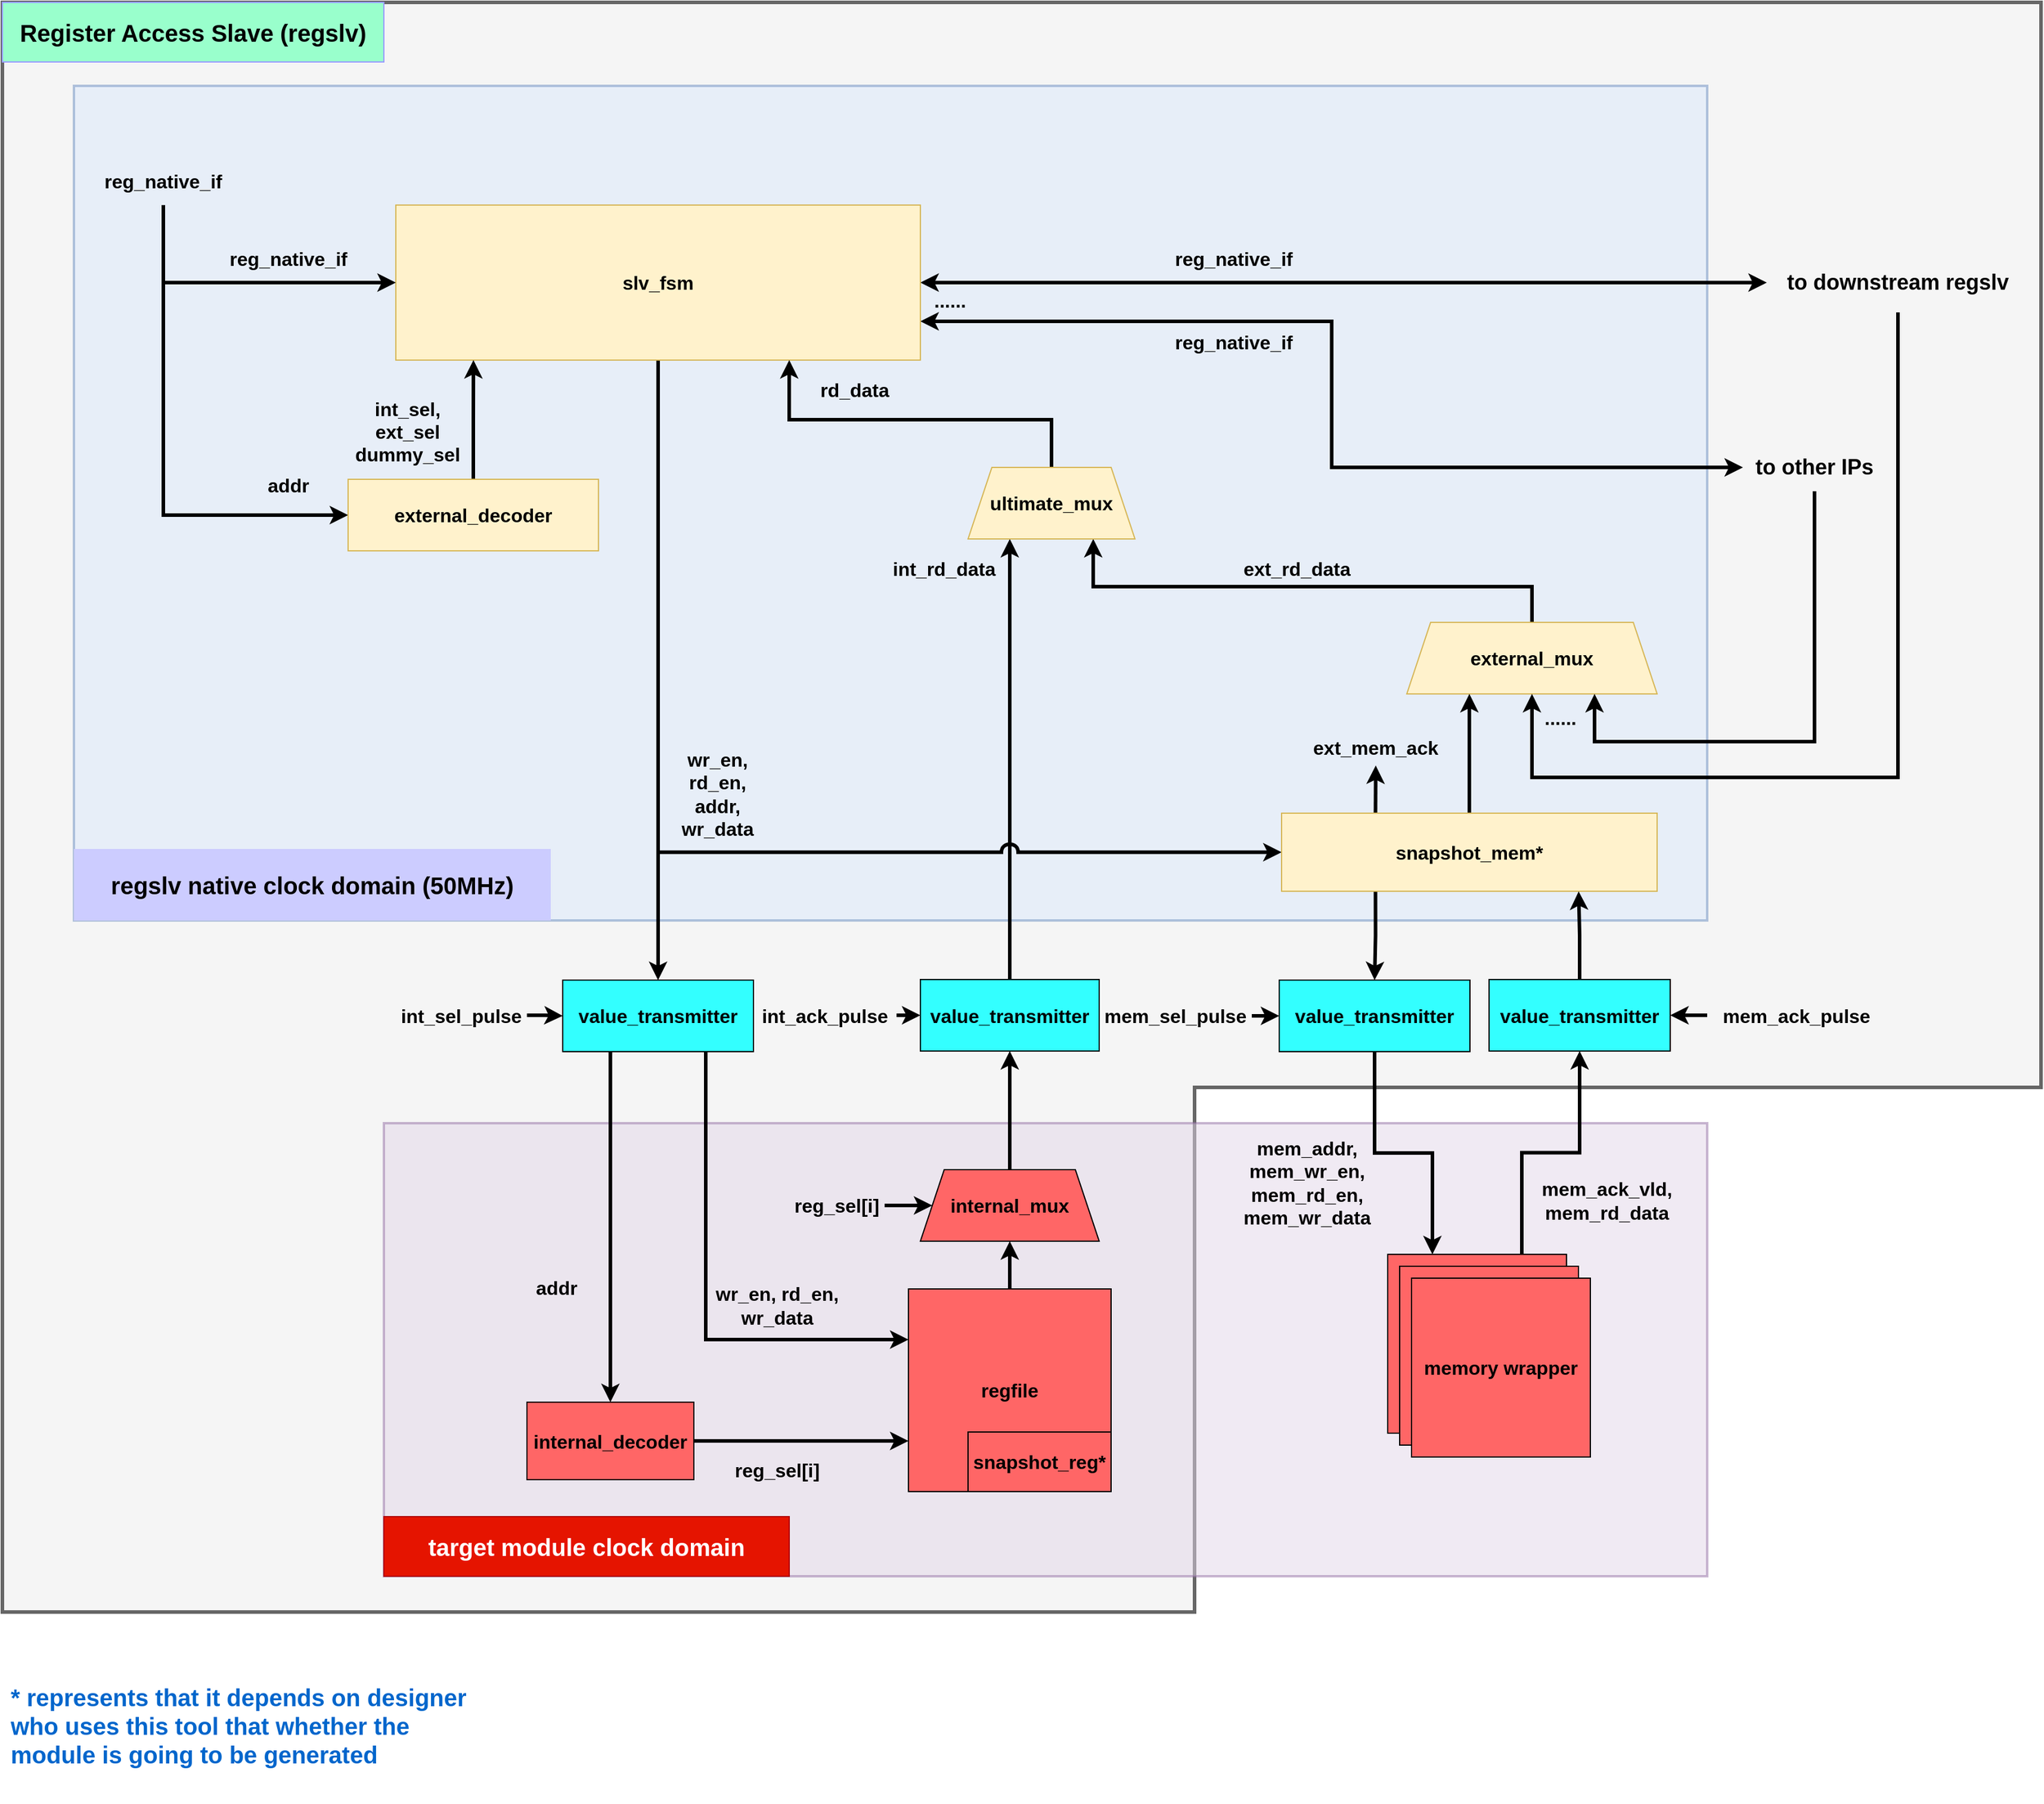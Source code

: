 <mxfile>
    <diagram id="2k0niPkLQAnHQQOvK0RH" name="第 1 页">
        <mxGraphModel dx="1831" dy="936" grid="1" gridSize="10" guides="1" tooltips="1" connect="1" arrows="1" fold="1" page="1" pageScale="1" pageWidth="2336" pageHeight="1654" math="0" shadow="0">
            <root>
                <mxCell id="0"/>
                <mxCell id="1" parent="0"/>
                <mxCell id="248" value="" style="shape=corner;whiteSpace=wrap;html=1;fillColor=#f5f5f5;dx=1000;dy=910;strokeWidth=3;strokeColor=#666666;fontColor=#333333;fontSize=16;" parent="1" vertex="1">
                    <mxGeometry x="70" y="120" width="1710" height="1350" as="geometry"/>
                </mxCell>
                <mxCell id="250" value="" style="rounded=0;whiteSpace=wrap;html=1;fillColor=#e1d5e7;strokeColor=#9673a6;strokeWidth=2;opacity=50;fontSize=16;" parent="1" vertex="1">
                    <mxGeometry x="390" y="1060" width="1110" height="380" as="geometry"/>
                </mxCell>
                <mxCell id="244" value="" style="rounded=0;whiteSpace=wrap;html=1;fillColor=#dae8fc;strokeColor=#6c8ebf;strokeWidth=2;opacity=50;fontSize=16;" parent="1" vertex="1">
                    <mxGeometry x="130" y="190" width="1370" height="700" as="geometry"/>
                </mxCell>
                <mxCell id="12" value="&lt;b style=&quot;font-size: 16px;&quot;&gt;value_transmitter&lt;/b&gt;" style="rounded=0;whiteSpace=wrap;html=1;fontColor=#000000;fillColor=#33FFFF;fontSize=16;" parent="1" vertex="1">
                    <mxGeometry x="540" y="940" width="160" height="60" as="geometry"/>
                </mxCell>
                <mxCell id="143" style="edgeStyle=orthogonalEdgeStyle;rounded=0;html=1;exitX=0.5;exitY=0;exitDx=0;exitDy=0;entryX=0.25;entryY=1;entryDx=0;entryDy=0;fontSize=16;fontColor=#000000;startArrow=none;startFill=0;strokeWidth=3;" parent="1" source="16" target="108" edge="1">
                    <mxGeometry relative="1" as="geometry"/>
                </mxCell>
                <mxCell id="16" value="&lt;b style=&quot;font-size: 16px;&quot;&gt;value_transmitter&lt;/b&gt;" style="rounded=0;whiteSpace=wrap;html=1;fontColor=#000000;fillColor=#33FFFF;fontSize=16;" parent="1" vertex="1">
                    <mxGeometry x="840" y="939.5" width="150" height="60" as="geometry"/>
                </mxCell>
                <mxCell id="221" style="edgeStyle=orthogonalEdgeStyle;rounded=0;html=1;exitX=1;exitY=0.75;exitDx=0;exitDy=0;entryX=0;entryY=0.5;entryDx=0;entryDy=0;fontSize=16;fontColor=#0066CC;strokeWidth=3;startArrow=classic;startFill=1;" parent="1" source="52" target="212" edge="1">
                    <mxGeometry relative="1" as="geometry"/>
                </mxCell>
                <mxCell id="223" style="edgeStyle=orthogonalEdgeStyle;rounded=0;html=1;exitX=1;exitY=0.5;exitDx=0;exitDy=0;fontSize=16;fontColor=#0066CC;strokeWidth=3;entryX=0;entryY=0.5;entryDx=0;entryDy=0;startArrow=classic;startFill=1;" parent="1" source="52" target="224" edge="1">
                    <mxGeometry relative="1" as="geometry">
                        <mxPoint x="1741.0" y="354.75" as="targetPoint"/>
                    </mxGeometry>
                </mxCell>
                <mxCell id="226" style="edgeStyle=orthogonalEdgeStyle;rounded=0;html=1;exitX=0.5;exitY=1;exitDx=0;exitDy=0;entryX=0;entryY=0.5;entryDx=0;entryDy=0;fontSize=16;fontColor=#0066CC;strokeWidth=3;jumpStyle=arc;jumpSize=10;" parent="1" target="116" edge="1">
                    <mxGeometry relative="1" as="geometry">
                        <Array as="points">
                            <mxPoint x="620" y="833"/>
                        </Array>
                        <mxPoint x="620" y="400" as="sourcePoint"/>
                    </mxGeometry>
                </mxCell>
                <mxCell id="235" style="edgeStyle=orthogonalEdgeStyle;rounded=0;html=1;exitX=0.5;exitY=1;exitDx=0;exitDy=0;entryX=0.5;entryY=0;entryDx=0;entryDy=0;strokeWidth=3;fontSize=16;" parent="1" source="52" target="12" edge="1">
                    <mxGeometry relative="1" as="geometry"/>
                </mxCell>
                <mxCell id="52" value="slv_fsm" style="rounded=0;whiteSpace=wrap;html=1;fontStyle=1;fillColor=#fff2cc;fontSize=16;strokeColor=#d6b656;" parent="1" vertex="1">
                    <mxGeometry x="400" y="290" width="440" height="130" as="geometry"/>
                </mxCell>
                <mxCell id="57" value="&lt;b style=&quot;font-size: 16px;&quot;&gt;value_transmitter&lt;/b&gt;" style="rounded=0;whiteSpace=wrap;html=1;fontColor=#000000;fillColor=#33FFFF;fontSize=16;" parent="1" vertex="1">
                    <mxGeometry x="1141" y="940" width="160" height="60" as="geometry"/>
                </mxCell>
                <mxCell id="118" style="edgeStyle=orthogonalEdgeStyle;rounded=0;html=1;exitX=0.5;exitY=1;exitDx=0;exitDy=0;entryX=0;entryY=0.5;entryDx=0;entryDy=0;fontSize=16;fontColor=#000000;startArrow=none;startFill=0;strokeWidth=3;" parent="1" source="104" target="119" edge="1">
                    <mxGeometry relative="1" as="geometry">
                        <mxPoint x="355" y="550" as="targetPoint"/>
                    </mxGeometry>
                </mxCell>
                <mxCell id="121" style="edgeStyle=orthogonalEdgeStyle;rounded=0;html=1;exitX=0.5;exitY=1;exitDx=0;exitDy=0;entryX=0;entryY=0.5;entryDx=0;entryDy=0;fontSize=16;fontColor=#000000;startArrow=none;startFill=0;strokeWidth=3;" parent="1" source="104" target="52" edge="1">
                    <mxGeometry relative="1" as="geometry"/>
                </mxCell>
                <mxCell id="104" value="&lt;b style=&quot;font-size: 16px&quot;&gt;reg_native_if&lt;/b&gt;&lt;b style=&quot;font-size: 16px&quot;&gt;&lt;br style=&quot;font-size: 16px&quot;&gt;&lt;/b&gt;" style="text;html=1;strokeColor=none;fillColor=none;align=center;verticalAlign=middle;whiteSpace=wrap;rounded=0;fontSize=16;fontColor=#000000;" parent="1" vertex="1">
                    <mxGeometry x="120" y="250" width="170" height="40" as="geometry"/>
                </mxCell>
                <mxCell id="144" style="edgeStyle=orthogonalEdgeStyle;rounded=0;html=1;exitX=0.5;exitY=0;exitDx=0;exitDy=0;entryX=0.75;entryY=1;entryDx=0;entryDy=0;fontSize=16;fontColor=#000000;startArrow=none;startFill=0;strokeWidth=3;" parent="1" source="107" target="108" edge="1">
                    <mxGeometry relative="1" as="geometry">
                        <Array as="points">
                            <mxPoint x="1353" y="610"/>
                            <mxPoint x="985" y="610"/>
                        </Array>
                    </mxGeometry>
                </mxCell>
                <mxCell id="107" value="&lt;font color=&quot;#000000&quot; style=&quot;font-size: 16px;&quot;&gt;&lt;b style=&quot;font-size: 16px;&quot;&gt;external_mux&lt;/b&gt;&lt;/font&gt;" style="shape=trapezoid;perimeter=trapezoidPerimeter;whiteSpace=wrap;html=1;fixedSize=1;fontSize=16;fillColor=#fff2cc;strokeColor=#d6b656;" parent="1" vertex="1">
                    <mxGeometry x="1248" y="640" width="210" height="60" as="geometry"/>
                </mxCell>
                <mxCell id="142" style="edgeStyle=orthogonalEdgeStyle;rounded=0;html=1;exitX=0.5;exitY=0;exitDx=0;exitDy=0;entryX=0.75;entryY=1;entryDx=0;entryDy=0;fontSize=16;fontColor=#000000;startArrow=none;startFill=0;strokeWidth=3;" parent="1" source="108" target="52" edge="1">
                    <mxGeometry relative="1" as="geometry">
                        <Array as="points">
                            <mxPoint x="950" y="470"/>
                            <mxPoint x="730" y="470"/>
                        </Array>
                    </mxGeometry>
                </mxCell>
                <mxCell id="108" value="&lt;font color=&quot;#000000&quot; style=&quot;font-size: 16px;&quot;&gt;&lt;b style=&quot;font-size: 16px;&quot;&gt;ultimate_mux&lt;/b&gt;&lt;/font&gt;" style="shape=trapezoid;perimeter=trapezoidPerimeter;whiteSpace=wrap;html=1;fixedSize=1;fontSize=16;fillColor=#fff2cc;strokeColor=#d6b656;" parent="1" vertex="1">
                    <mxGeometry x="880" y="510" width="140" height="60" as="geometry"/>
                </mxCell>
                <mxCell id="165" style="edgeStyle=orthogonalEdgeStyle;rounded=0;html=1;exitX=0.5;exitY=0;exitDx=0;exitDy=0;entryX=0.25;entryY=1;entryDx=0;entryDy=0;fontSize=16;fontColor=#000000;startArrow=none;startFill=0;strokeWidth=3;" parent="1" source="116" target="107" edge="1">
                    <mxGeometry relative="1" as="geometry"/>
                </mxCell>
                <mxCell id="184" style="edgeStyle=orthogonalEdgeStyle;html=1;exitX=0.25;exitY=1;exitDx=0;exitDy=0;entryX=0.5;entryY=0;entryDx=0;entryDy=0;strokeWidth=3;rounded=0;fontSize=16;" parent="1" source="116" target="57" edge="1">
                    <mxGeometry relative="1" as="geometry"/>
                </mxCell>
                <mxCell id="255" style="edgeStyle=orthogonalEdgeStyle;rounded=0;jumpStyle=arc;jumpSize=10;html=1;exitX=0.25;exitY=0;exitDx=0;exitDy=0;entryX=0.5;entryY=1;entryDx=0;entryDy=0;fontSize=16;strokeWidth=3;" parent="1" source="116" target="254" edge="1">
                    <mxGeometry relative="1" as="geometry"/>
                </mxCell>
                <mxCell id="116" value="snapshot_mem*" style="rounded=0;whiteSpace=wrap;html=1;fillColor=#fff2cc;fontStyle=1;fontSize=16;strokeColor=#d6b656;" parent="1" vertex="1">
                    <mxGeometry x="1143" y="800" width="315" height="65.5" as="geometry"/>
                </mxCell>
                <mxCell id="123" style="edgeStyle=orthogonalEdgeStyle;rounded=0;html=1;exitX=0.5;exitY=0;exitDx=0;exitDy=0;entryX=0.148;entryY=1;entryDx=0;entryDy=0;entryPerimeter=0;fontSize=16;fontColor=#000000;startArrow=none;startFill=0;strokeWidth=3;" parent="1" source="119" target="52" edge="1">
                    <mxGeometry relative="1" as="geometry"/>
                </mxCell>
                <mxCell id="119" value="external_decoder" style="rounded=0;whiteSpace=wrap;html=1;fontStyle=1;fillColor=#fff2cc;fontSize=16;strokeColor=#d6b656;" parent="1" vertex="1">
                    <mxGeometry x="360" y="520" width="210" height="60" as="geometry"/>
                </mxCell>
                <mxCell id="122" value="&lt;b style=&quot;font-size: 16px;&quot;&gt;addr&lt;/b&gt;" style="text;html=1;strokeColor=none;fillColor=none;align=center;verticalAlign=middle;whiteSpace=wrap;rounded=0;fontSize=16;fontColor=#000000;" parent="1" vertex="1">
                    <mxGeometry x="280" y="510" width="60" height="30" as="geometry"/>
                </mxCell>
                <mxCell id="124" value="&lt;b style=&quot;font-size: 16px;&quot;&gt;int_sel,&lt;br style=&quot;font-size: 16px;&quot;&gt;ext_sel&lt;br style=&quot;font-size: 16px;&quot;&gt;dummy_sel&lt;br style=&quot;font-size: 16px;&quot;&gt;&lt;/b&gt;" style="text;html=1;strokeColor=none;fillColor=none;align=center;verticalAlign=middle;whiteSpace=wrap;rounded=0;fontSize=16;fontColor=#000000;" parent="1" vertex="1">
                    <mxGeometry x="360" y="449.5" width="100" height="60.5" as="geometry"/>
                </mxCell>
                <mxCell id="151" style="edgeStyle=orthogonalEdgeStyle;rounded=0;html=1;exitX=1;exitY=0.5;exitDx=0;exitDy=0;fontSize=16;fontColor=#000000;startArrow=none;startFill=0;strokeWidth=3;" parent="1" source="150" target="12" edge="1">
                    <mxGeometry relative="1" as="geometry"/>
                </mxCell>
                <mxCell id="150" value="&lt;b style=&quot;font-size: 16px;&quot;&gt;int_sel_pulse&lt;/b&gt;" style="text;html=1;strokeColor=none;fillColor=none;align=center;verticalAlign=middle;whiteSpace=wrap;rounded=0;fontSize=16;fontColor=#000000;" parent="1" vertex="1">
                    <mxGeometry x="400" y="954.5" width="110" height="30" as="geometry"/>
                </mxCell>
                <mxCell id="158" value="&lt;b style=&quot;font-size: 16px;&quot;&gt;wr_en,&lt;br style=&quot;font-size: 16px;&quot;&gt;rd_en,&lt;br style=&quot;font-size: 16px;&quot;&gt;addr,&lt;br style=&quot;font-size: 16px;&quot;&gt;wr_data&lt;/b&gt;" style="text;html=1;strokeColor=none;fillColor=none;align=center;verticalAlign=middle;whiteSpace=wrap;rounded=0;fontSize=16;" parent="1" vertex="1">
                    <mxGeometry x="620" y="741" width="100" height="86" as="geometry"/>
                </mxCell>
                <mxCell id="159" value="&lt;b style=&quot;font-size: 16px;&quot;&gt;reg_native_if&lt;/b&gt;" style="text;html=1;strokeColor=none;fillColor=none;align=center;verticalAlign=middle;whiteSpace=wrap;rounded=0;fontSize=16;fontColor=#000000;" parent="1" vertex="1">
                    <mxGeometry x="245" y="320" width="130" height="30" as="geometry"/>
                </mxCell>
                <mxCell id="174" value="&lt;b style=&quot;font-size: 16px;&quot;&gt;rd_data&lt;/b&gt;" style="text;html=1;strokeColor=none;fillColor=none;align=center;verticalAlign=middle;whiteSpace=wrap;rounded=0;fontSize=16;" parent="1" vertex="1">
                    <mxGeometry x="740" y="430" width="90" height="30" as="geometry"/>
                </mxCell>
                <mxCell id="260" style="edgeStyle=none;html=1;exitX=1;exitY=0.5;exitDx=0;exitDy=0;entryX=0;entryY=0.5;entryDx=0;entryDy=0;fontSize=18;strokeWidth=3;" parent="1" source="176" target="16" edge="1">
                    <mxGeometry relative="1" as="geometry"/>
                </mxCell>
                <mxCell id="176" value="&lt;b style=&quot;font-size: 16px;&quot;&gt;int_ack_pulse&lt;/b&gt;" style="text;html=1;strokeColor=none;fillColor=none;align=center;verticalAlign=middle;whiteSpace=wrap;rounded=0;fontSize=16;" parent="1" vertex="1">
                    <mxGeometry x="700" y="951.5" width="120" height="36" as="geometry"/>
                </mxCell>
                <mxCell id="195" style="edgeStyle=orthogonalEdgeStyle;rounded=0;html=1;exitX=0.5;exitY=0;exitDx=0;exitDy=0;strokeWidth=3;entryX=0.791;entryY=1.002;entryDx=0;entryDy=0;entryPerimeter=0;fontSize=16;" parent="1" source="183" target="116" edge="1">
                    <mxGeometry relative="1" as="geometry">
                        <mxPoint x="1392" y="871" as="targetPoint"/>
                    </mxGeometry>
                </mxCell>
                <mxCell id="183" value="&lt;b style=&quot;font-size: 16px;&quot;&gt;value_transmitter&lt;/b&gt;" style="rounded=0;whiteSpace=wrap;html=1;fontColor=#000000;fillColor=#33FFFF;fontSize=16;" parent="1" vertex="1">
                    <mxGeometry x="1317" y="939.5" width="152" height="60" as="geometry"/>
                </mxCell>
                <mxCell id="258" style="edgeStyle=none;html=1;exitX=1;exitY=0.5;exitDx=0;exitDy=0;entryX=0;entryY=0.5;entryDx=0;entryDy=0;fontSize=18;strokeWidth=3;" parent="1" source="189" target="57" edge="1">
                    <mxGeometry relative="1" as="geometry"/>
                </mxCell>
                <mxCell id="189" value="&lt;b style=&quot;font-size: 16px;&quot;&gt;mem_sel_pulse&lt;/b&gt;" style="text;html=1;strokeColor=none;fillColor=none;align=center;verticalAlign=middle;whiteSpace=wrap;rounded=0;fontSize=16;" parent="1" vertex="1">
                    <mxGeometry x="990" y="955" width="128" height="30" as="geometry"/>
                </mxCell>
                <mxCell id="193" style="edgeStyle=orthogonalEdgeStyle;rounded=0;html=1;exitX=0.75;exitY=0;exitDx=0;exitDy=0;entryX=0.5;entryY=1;entryDx=0;entryDy=0;strokeWidth=3;fontSize=16;" parent="1" source="6" target="183" edge="1">
                    <mxGeometry relative="1" as="geometry"/>
                </mxCell>
                <mxCell id="261" style="edgeStyle=none;html=1;entryX=1;entryY=0.5;entryDx=0;entryDy=0;fontSize=18;strokeWidth=3;" parent="1" source="196" target="183" edge="1">
                    <mxGeometry relative="1" as="geometry"/>
                </mxCell>
                <mxCell id="196" value="&lt;b style=&quot;font-size: 16px;&quot;&gt;mem_ack_pulse&lt;/b&gt;" style="text;html=1;strokeColor=none;fillColor=none;align=center;verticalAlign=middle;whiteSpace=wrap;rounded=0;fontSize=16;" parent="1" vertex="1">
                    <mxGeometry x="1500" y="954.5" width="150" height="30" as="geometry"/>
                </mxCell>
                <mxCell id="199" value="&lt;font style=&quot;font-size: 20px;&quot; color=&quot;#0066cc&quot;&gt;&lt;span style=&quot;font-size: 20px;&quot;&gt;* represents that it depends on designer who uses this tool that whether the module is going to be generated&lt;/span&gt;&lt;/font&gt;" style="text;html=1;strokeColor=none;fillColor=none;align=left;verticalAlign=middle;whiteSpace=wrap;rounded=0;fontSize=20;spacingLeft=5;fontStyle=1" parent="1" vertex="1">
                    <mxGeometry x="70" y="1500" width="410" height="130" as="geometry"/>
                </mxCell>
                <mxCell id="207" value="&lt;b style=&quot;font-size: 16px;&quot;&gt;ext_rd_data&lt;/b&gt;" style="text;html=1;strokeColor=none;fillColor=none;align=center;verticalAlign=middle;whiteSpace=wrap;rounded=0;fontSize=16;" parent="1" vertex="1">
                    <mxGeometry x="1100" y="580" width="112" height="30" as="geometry"/>
                </mxCell>
                <mxCell id="222" style="edgeStyle=orthogonalEdgeStyle;rounded=0;html=1;exitX=0.5;exitY=1;exitDx=0;exitDy=0;entryX=0.75;entryY=1;entryDx=0;entryDy=0;fontSize=16;fontColor=#0066CC;strokeWidth=3;" parent="1" source="212" target="107" edge="1">
                    <mxGeometry relative="1" as="geometry">
                        <Array as="points">
                            <mxPoint x="1590" y="740"/>
                            <mxPoint x="1405" y="740"/>
                        </Array>
                    </mxGeometry>
                </mxCell>
                <mxCell id="212" value="to other IPs" style="rounded=0;whiteSpace=wrap;html=1;fontSize=18;fillColor=none;strokeColor=none;fontStyle=1" parent="1" vertex="1">
                    <mxGeometry x="1530" y="490" width="120" height="40" as="geometry"/>
                </mxCell>
                <mxCell id="225" style="edgeStyle=orthogonalEdgeStyle;rounded=0;html=1;entryX=0.5;entryY=1;entryDx=0;entryDy=0;fontSize=16;fontColor=#0066CC;strokeWidth=3;exitX=0.5;exitY=1;exitDx=0;exitDy=0;" parent="1" source="224" target="107" edge="1">
                    <mxGeometry relative="1" as="geometry">
                        <Array as="points">
                            <mxPoint x="1660" y="770"/>
                            <mxPoint x="1353" y="770"/>
                        </Array>
                    </mxGeometry>
                </mxCell>
                <mxCell id="224" value="to downstream regslv" style="rounded=0;whiteSpace=wrap;html=1;fontSize=18;fillColor=none;strokeColor=none;fontStyle=1" parent="1" vertex="1">
                    <mxGeometry x="1550" y="330" width="220" height="50" as="geometry"/>
                </mxCell>
                <mxCell id="227" value="&lt;b style=&quot;font-size: 16px;&quot;&gt;......&lt;/b&gt;" style="text;html=1;strokeColor=none;fillColor=none;align=center;verticalAlign=middle;whiteSpace=wrap;rounded=0;fontSize=16;" parent="1" vertex="1">
                    <mxGeometry x="1352" y="710" width="50" height="20" as="geometry"/>
                </mxCell>
                <mxCell id="228" value="&lt;b style=&quot;font-size: 16px;&quot;&gt;......&lt;/b&gt;" style="text;html=1;strokeColor=none;fillColor=none;align=center;verticalAlign=middle;whiteSpace=wrap;rounded=0;fontSize=16;" parent="1" vertex="1">
                    <mxGeometry x="840" y="360" width="50" height="20" as="geometry"/>
                </mxCell>
                <mxCell id="229" value="&lt;b style=&quot;font-size: 16px;&quot;&gt;reg_native_if&lt;/b&gt;" style="text;html=1;strokeColor=none;fillColor=none;align=center;verticalAlign=middle;whiteSpace=wrap;rounded=0;fontSize=16;fontColor=#000000;" parent="1" vertex="1">
                    <mxGeometry x="1038" y="320" width="130" height="30" as="geometry"/>
                </mxCell>
                <mxCell id="230" value="&lt;b style=&quot;font-size: 16px;&quot;&gt;reg_native_if&lt;/b&gt;" style="text;html=1;strokeColor=none;fillColor=none;align=center;verticalAlign=middle;whiteSpace=wrap;rounded=0;fontSize=16;fontColor=#000000;" parent="1" vertex="1">
                    <mxGeometry x="1038" y="390" width="130" height="30" as="geometry"/>
                </mxCell>
                <mxCell id="232" value="&lt;b style=&quot;font-size: 16px;&quot;&gt;int_rd_data&lt;/b&gt;" style="text;html=1;strokeColor=none;fillColor=none;align=center;verticalAlign=middle;whiteSpace=wrap;rounded=0;fontSize=16;" parent="1" vertex="1">
                    <mxGeometry x="810" y="580" width="100" height="30" as="geometry"/>
                </mxCell>
                <mxCell id="251" value="&lt;b style=&quot;font-size: 20px;&quot;&gt;regslv native clock domain (50MHz)&lt;/b&gt;" style="rounded=0;whiteSpace=wrap;html=1;fillColor=#CCCCFF;fontSize=20;strokeColor=none;" parent="1" vertex="1">
                    <mxGeometry x="130" y="830" width="400" height="60" as="geometry"/>
                </mxCell>
                <mxCell id="192" style="edgeStyle=orthogonalEdgeStyle;rounded=0;html=1;exitX=0.5;exitY=1;exitDx=0;exitDy=0;entryX=0.25;entryY=0;entryDx=0;entryDy=0;strokeWidth=3;fontSize=16;" parent="1" source="57" target="6" edge="1">
                    <mxGeometry relative="1" as="geometry"/>
                </mxCell>
                <mxCell id="254" value="&lt;b style=&quot;font-size: 16px;&quot;&gt;ext_mem_ack&lt;/b&gt;" style="text;html=1;strokeColor=none;fillColor=none;align=center;verticalAlign=middle;whiteSpace=wrap;rounded=0;fontSize=16;" parent="1" vertex="1">
                    <mxGeometry x="1167" y="730" width="110" height="30" as="geometry"/>
                </mxCell>
                <mxCell id="146" style="edgeStyle=orthogonalEdgeStyle;rounded=0;html=1;exitX=0.25;exitY=1;exitDx=0;exitDy=0;fontSize=16;fontColor=#000000;startArrow=none;startFill=0;strokeWidth=3;" parent="1" source="12" target="80" edge="1">
                    <mxGeometry relative="1" as="geometry"/>
                </mxCell>
                <mxCell id="145" style="edgeStyle=orthogonalEdgeStyle;rounded=0;html=1;exitX=0.75;exitY=1;exitDx=0;exitDy=0;entryX=0;entryY=0.25;entryDx=0;entryDy=0;fontSize=16;fontColor=#000000;startArrow=none;startFill=0;strokeWidth=3;" parent="1" source="12" target="5" edge="1">
                    <mxGeometry relative="1" as="geometry">
                        <mxPoint x="770" y="1182.5" as="targetPoint"/>
                    </mxGeometry>
                </mxCell>
                <mxCell id="32" style="edgeStyle=orthogonalEdgeStyle;html=1;exitX=0.5;exitY=0;exitDx=0;exitDy=0;entryX=0.5;entryY=1;entryDx=0;entryDy=0;strokeWidth=3;rounded=0;fontSize=16;" parent="1" source="102" target="16" edge="1">
                    <mxGeometry relative="1" as="geometry">
                        <mxPoint x="865" y="909" as="sourcePoint"/>
                    </mxGeometry>
                </mxCell>
                <mxCell id="257" value="Register Access Slave (regslv)" style="text;html=1;strokeColor=#9999FF;fillColor=#99FFCC;align=center;verticalAlign=middle;whiteSpace=wrap;rounded=0;fontSize=20;fontStyle=1;strokeWidth=1;" parent="1" vertex="1">
                    <mxGeometry x="70" y="120" width="320" height="50" as="geometry"/>
                </mxCell>
                <mxCell id="31" style="edgeStyle=orthogonalEdgeStyle;html=1;exitX=0.5;exitY=0;exitDx=0;exitDy=0;strokeWidth=3;rounded=0;fontSize=16;entryX=0.5;entryY=1;entryDx=0;entryDy=0;" parent="1" source="5" target="102" edge="1">
                    <mxGeometry relative="1" as="geometry">
                        <mxPoint x="865" y="1153.5" as="targetPoint"/>
                    </mxGeometry>
                </mxCell>
                <mxCell id="54" value="&lt;b style=&quot;font-size: 16px;&quot;&gt;wr_en, rd_en,&lt;br style=&quot;font-size: 16px;&quot;&gt;wr_data&lt;/b&gt;" style="text;html=1;strokeColor=none;fillColor=none;align=center;verticalAlign=middle;whiteSpace=wrap;rounded=0;fontSize=16;" parent="1" vertex="1">
                    <mxGeometry x="665" y="1184.5" width="110" height="56" as="geometry"/>
                </mxCell>
                <mxCell id="155" style="edgeStyle=orthogonalEdgeStyle;rounded=0;html=1;fontSize=16;fontColor=#000000;startArrow=none;startFill=0;strokeWidth=3;entryX=0;entryY=0.75;entryDx=0;entryDy=0;" parent="1" source="80" target="5" edge="1">
                    <mxGeometry relative="1" as="geometry">
                        <mxPoint x="770" y="1335" as="targetPoint"/>
                    </mxGeometry>
                </mxCell>
                <mxCell id="80" value="internal_decoder" style="rounded=0;whiteSpace=wrap;html=1;fillColor=#FF6666;fontStyle=1;fontColor=#000000;fontSize=16;" parent="1" vertex="1">
                    <mxGeometry x="510" y="1294" width="140" height="65" as="geometry"/>
                </mxCell>
                <mxCell id="76" value="&lt;b style=&quot;font-size: 16px;&quot;&gt;mem_addr,&lt;br style=&quot;font-size: 16px;&quot;&gt;mem_wr_en,&lt;br style=&quot;font-size: 16px;&quot;&gt;mem_rd_en,&lt;br style=&quot;font-size: 16px;&quot;&gt;mem_wr_data&lt;/b&gt;" style="text;html=1;strokeColor=none;fillColor=none;align=center;verticalAlign=middle;whiteSpace=wrap;rounded=0;fontSize=16;" parent="1" vertex="1">
                    <mxGeometry x="1112" y="1065" width="105" height="89" as="geometry"/>
                </mxCell>
                <mxCell id="102" value="&lt;font color=&quot;#000000&quot; style=&quot;font-size: 16px;&quot;&gt;&lt;b style=&quot;font-size: 16px;&quot;&gt;internal_mux&lt;/b&gt;&lt;/font&gt;" style="shape=trapezoid;perimeter=trapezoidPerimeter;whiteSpace=wrap;html=1;fixedSize=1;fontSize=16;fillColor=#FF6666;" parent="1" vertex="1">
                    <mxGeometry x="840" y="1099" width="150" height="60" as="geometry"/>
                </mxCell>
                <mxCell id="138" value="" style="group;fontSize=16;" parent="1" vertex="1" connectable="0">
                    <mxGeometry x="1232" y="1170" width="170" height="170" as="geometry"/>
                </mxCell>
                <mxCell id="6" value="memory" style="whiteSpace=wrap;html=1;aspect=fixed;fillColor=#FF6666;fontStyle=1;fontColor=#000000;fontSize=16;" parent="138" vertex="1">
                    <mxGeometry width="150" height="150" as="geometry"/>
                </mxCell>
                <mxCell id="9" value="memory" style="whiteSpace=wrap;html=1;aspect=fixed;fillColor=#FF6666;fontStyle=1;fontColor=#000000;fontSize=16;" parent="138" vertex="1">
                    <mxGeometry x="10" y="10" width="150" height="150" as="geometry"/>
                </mxCell>
                <mxCell id="10" value="memory wrapper" style="whiteSpace=wrap;html=1;aspect=fixed;fillColor=#FF6666;fontStyle=1;fontColor=#000000;fontSize=16;" parent="138" vertex="1">
                    <mxGeometry x="20" y="20" width="150" height="150" as="geometry"/>
                </mxCell>
                <mxCell id="152" value="&lt;b style=&quot;font-size: 16px;&quot;&gt;addr&lt;/b&gt;" style="text;html=1;strokeColor=none;fillColor=none;align=center;verticalAlign=middle;whiteSpace=wrap;rounded=0;fontSize=16;" parent="1" vertex="1">
                    <mxGeometry x="500" y="1179.5" width="70" height="36" as="geometry"/>
                </mxCell>
                <mxCell id="154" value="&lt;b style=&quot;font-size: 16px;&quot;&gt;reg_sel[i]&lt;/b&gt;" style="text;html=1;strokeColor=none;fillColor=none;align=center;verticalAlign=middle;whiteSpace=wrap;rounded=0;fontSize=16;" parent="1" vertex="1">
                    <mxGeometry x="670" y="1333" width="100" height="36" as="geometry"/>
                </mxCell>
                <mxCell id="164" style="edgeStyle=orthogonalEdgeStyle;rounded=0;html=1;exitX=1;exitY=0.5;exitDx=0;exitDy=0;entryX=0;entryY=0.5;entryDx=0;entryDy=0;fontSize=16;fontColor=#000000;startArrow=none;startFill=0;strokeWidth=3;" parent="1" source="163" target="102" edge="1">
                    <mxGeometry relative="1" as="geometry"/>
                </mxCell>
                <mxCell id="163" value="&lt;b style=&quot;font-size: 16px;&quot;&gt;reg_sel[i]&lt;/b&gt;" style="text;html=1;strokeColor=none;fillColor=none;align=center;verticalAlign=middle;whiteSpace=wrap;rounded=0;fontSize=16;" parent="1" vertex="1">
                    <mxGeometry x="730" y="1111" width="80" height="36" as="geometry"/>
                </mxCell>
                <mxCell id="5" value="regfile" style="whiteSpace=wrap;html=1;aspect=fixed;fillColor=#FF6666;fontStyle=1;fontColor=#000000;fontSize=16;" parent="1" vertex="1">
                    <mxGeometry x="830" y="1199" width="170" height="170" as="geometry"/>
                </mxCell>
                <mxCell id="157" value="&lt;b style=&quot;font-size: 16px;&quot;&gt;snapshot_reg*&lt;/b&gt;" style="rounded=0;whiteSpace=wrap;html=1;fontSize=16;fontColor=#000000;fillColor=#FF6666;" parent="1" vertex="1">
                    <mxGeometry x="880" y="1319" width="120" height="50" as="geometry"/>
                </mxCell>
                <mxCell id="197" value="&lt;b style=&quot;font-size: 16px&quot;&gt;mem_ack_vld,&lt;br&gt;mem_rd_data&lt;/b&gt;" style="text;html=1;strokeColor=none;fillColor=none;align=center;verticalAlign=middle;whiteSpace=wrap;rounded=0;fontSize=16;" parent="1" vertex="1">
                    <mxGeometry x="1352" y="1099" width="128" height="51" as="geometry"/>
                </mxCell>
                <mxCell id="252" value="&lt;b style=&quot;font-size: 20px;&quot;&gt;target module clock domain&lt;/b&gt;" style="rounded=0;whiteSpace=wrap;html=1;fillColor=#e51400;fontSize=20;strokeColor=#B20000;fontColor=#ffffff;" parent="1" vertex="1">
                    <mxGeometry x="390" y="1390" width="340" height="50" as="geometry"/>
                </mxCell>
            </root>
        </mxGraphModel>
    </diagram>
</mxfile>